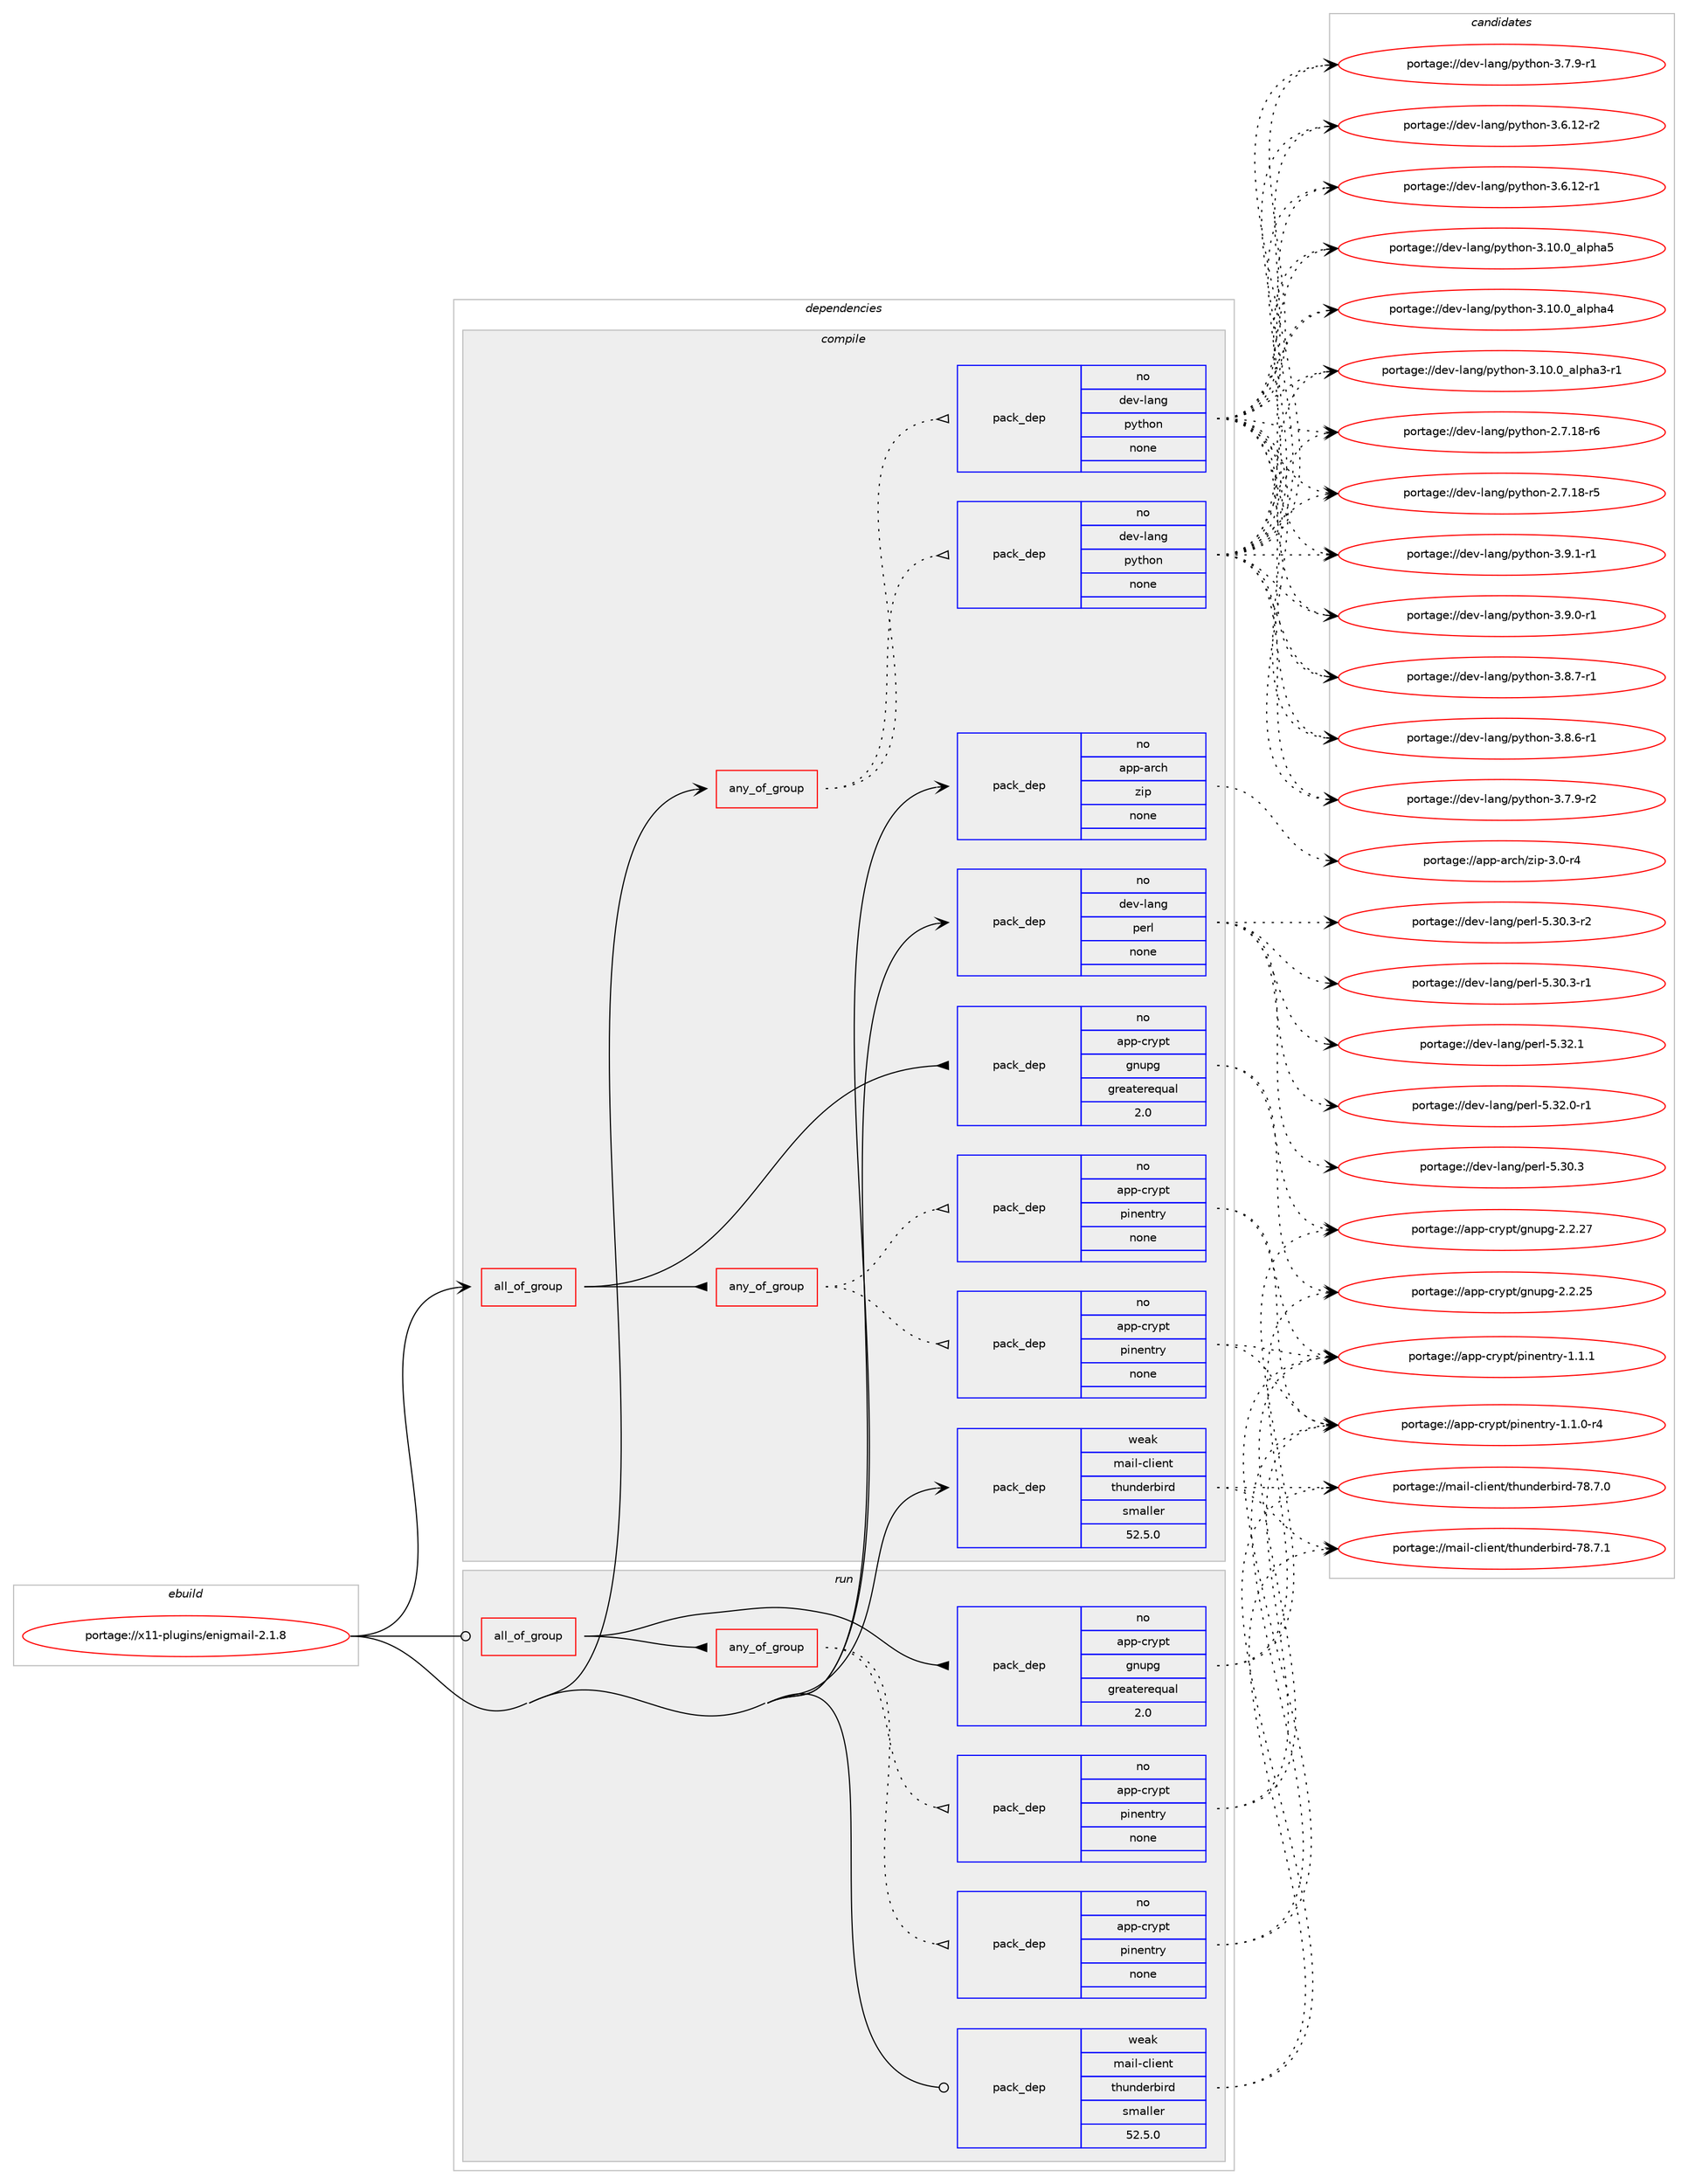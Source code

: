 digraph prolog {

# *************
# Graph options
# *************

newrank=true;
concentrate=true;
compound=true;
graph [rankdir=LR,fontname=Helvetica,fontsize=10,ranksep=1.5];#, ranksep=2.5, nodesep=0.2];
edge  [arrowhead=vee];
node  [fontname=Helvetica,fontsize=10];

# **********
# The ebuild
# **********

subgraph cluster_leftcol {
color=gray;
rank=same;
label=<<i>ebuild</i>>;
id [label="portage://x11-plugins/enigmail-2.1.8", color=red, width=4, href="../x11-plugins/enigmail-2.1.8.svg"];
}

# ****************
# The dependencies
# ****************

subgraph cluster_midcol {
color=gray;
label=<<i>dependencies</i>>;
subgraph cluster_compile {
fillcolor="#eeeeee";
style=filled;
label=<<i>compile</i>>;
subgraph all7 {
dependency1104 [label=<<TABLE BORDER="0" CELLBORDER="1" CELLSPACING="0" CELLPADDING="4"><TR><TD CELLPADDING="10">all_of_group</TD></TR></TABLE>>, shape=none, color=red];subgraph pack969 {
dependency1105 [label=<<TABLE BORDER="0" CELLBORDER="1" CELLSPACING="0" CELLPADDING="4" WIDTH="220"><TR><TD ROWSPAN="6" CELLPADDING="30">pack_dep</TD></TR><TR><TD WIDTH="110">no</TD></TR><TR><TD>app-crypt</TD></TR><TR><TD>gnupg</TD></TR><TR><TD>greaterequal</TD></TR><TR><TD>2.0</TD></TR></TABLE>>, shape=none, color=blue];
}
dependency1104:e -> dependency1105:w [weight=20,style="solid",arrowhead="inv"];
subgraph any19 {
dependency1106 [label=<<TABLE BORDER="0" CELLBORDER="1" CELLSPACING="0" CELLPADDING="4"><TR><TD CELLPADDING="10">any_of_group</TD></TR></TABLE>>, shape=none, color=red];subgraph pack970 {
dependency1107 [label=<<TABLE BORDER="0" CELLBORDER="1" CELLSPACING="0" CELLPADDING="4" WIDTH="220"><TR><TD ROWSPAN="6" CELLPADDING="30">pack_dep</TD></TR><TR><TD WIDTH="110">no</TD></TR><TR><TD>app-crypt</TD></TR><TR><TD>pinentry</TD></TR><TR><TD>none</TD></TR><TR><TD></TD></TR></TABLE>>, shape=none, color=blue];
}
dependency1106:e -> dependency1107:w [weight=20,style="dotted",arrowhead="oinv"];
subgraph pack971 {
dependency1108 [label=<<TABLE BORDER="0" CELLBORDER="1" CELLSPACING="0" CELLPADDING="4" WIDTH="220"><TR><TD ROWSPAN="6" CELLPADDING="30">pack_dep</TD></TR><TR><TD WIDTH="110">no</TD></TR><TR><TD>app-crypt</TD></TR><TR><TD>pinentry</TD></TR><TR><TD>none</TD></TR><TR><TD></TD></TR></TABLE>>, shape=none, color=blue];
}
dependency1106:e -> dependency1108:w [weight=20,style="dotted",arrowhead="oinv"];
}
dependency1104:e -> dependency1106:w [weight=20,style="solid",arrowhead="inv"];
}
id:e -> dependency1104:w [weight=20,style="solid",arrowhead="vee"];
subgraph any20 {
dependency1109 [label=<<TABLE BORDER="0" CELLBORDER="1" CELLSPACING="0" CELLPADDING="4"><TR><TD CELLPADDING="10">any_of_group</TD></TR></TABLE>>, shape=none, color=red];subgraph pack972 {
dependency1110 [label=<<TABLE BORDER="0" CELLBORDER="1" CELLSPACING="0" CELLPADDING="4" WIDTH="220"><TR><TD ROWSPAN="6" CELLPADDING="30">pack_dep</TD></TR><TR><TD WIDTH="110">no</TD></TR><TR><TD>dev-lang</TD></TR><TR><TD>python</TD></TR><TR><TD>none</TD></TR><TR><TD></TD></TR></TABLE>>, shape=none, color=blue];
}
dependency1109:e -> dependency1110:w [weight=20,style="dotted",arrowhead="oinv"];
subgraph pack973 {
dependency1111 [label=<<TABLE BORDER="0" CELLBORDER="1" CELLSPACING="0" CELLPADDING="4" WIDTH="220"><TR><TD ROWSPAN="6" CELLPADDING="30">pack_dep</TD></TR><TR><TD WIDTH="110">no</TD></TR><TR><TD>dev-lang</TD></TR><TR><TD>python</TD></TR><TR><TD>none</TD></TR><TR><TD></TD></TR></TABLE>>, shape=none, color=blue];
}
dependency1109:e -> dependency1111:w [weight=20,style="dotted",arrowhead="oinv"];
}
id:e -> dependency1109:w [weight=20,style="solid",arrowhead="vee"];
subgraph pack974 {
dependency1112 [label=<<TABLE BORDER="0" CELLBORDER="1" CELLSPACING="0" CELLPADDING="4" WIDTH="220"><TR><TD ROWSPAN="6" CELLPADDING="30">pack_dep</TD></TR><TR><TD WIDTH="110">no</TD></TR><TR><TD>app-arch</TD></TR><TR><TD>zip</TD></TR><TR><TD>none</TD></TR><TR><TD></TD></TR></TABLE>>, shape=none, color=blue];
}
id:e -> dependency1112:w [weight=20,style="solid",arrowhead="vee"];
subgraph pack975 {
dependency1113 [label=<<TABLE BORDER="0" CELLBORDER="1" CELLSPACING="0" CELLPADDING="4" WIDTH="220"><TR><TD ROWSPAN="6" CELLPADDING="30">pack_dep</TD></TR><TR><TD WIDTH="110">no</TD></TR><TR><TD>dev-lang</TD></TR><TR><TD>perl</TD></TR><TR><TD>none</TD></TR><TR><TD></TD></TR></TABLE>>, shape=none, color=blue];
}
id:e -> dependency1113:w [weight=20,style="solid",arrowhead="vee"];
subgraph pack976 {
dependency1114 [label=<<TABLE BORDER="0" CELLBORDER="1" CELLSPACING="0" CELLPADDING="4" WIDTH="220"><TR><TD ROWSPAN="6" CELLPADDING="30">pack_dep</TD></TR><TR><TD WIDTH="110">weak</TD></TR><TR><TD>mail-client</TD></TR><TR><TD>thunderbird</TD></TR><TR><TD>smaller</TD></TR><TR><TD>52.5.0</TD></TR></TABLE>>, shape=none, color=blue];
}
id:e -> dependency1114:w [weight=20,style="solid",arrowhead="vee"];
}
subgraph cluster_compileandrun {
fillcolor="#eeeeee";
style=filled;
label=<<i>compile and run</i>>;
}
subgraph cluster_run {
fillcolor="#eeeeee";
style=filled;
label=<<i>run</i>>;
subgraph all8 {
dependency1115 [label=<<TABLE BORDER="0" CELLBORDER="1" CELLSPACING="0" CELLPADDING="4"><TR><TD CELLPADDING="10">all_of_group</TD></TR></TABLE>>, shape=none, color=red];subgraph pack977 {
dependency1116 [label=<<TABLE BORDER="0" CELLBORDER="1" CELLSPACING="0" CELLPADDING="4" WIDTH="220"><TR><TD ROWSPAN="6" CELLPADDING="30">pack_dep</TD></TR><TR><TD WIDTH="110">no</TD></TR><TR><TD>app-crypt</TD></TR><TR><TD>gnupg</TD></TR><TR><TD>greaterequal</TD></TR><TR><TD>2.0</TD></TR></TABLE>>, shape=none, color=blue];
}
dependency1115:e -> dependency1116:w [weight=20,style="solid",arrowhead="inv"];
subgraph any21 {
dependency1117 [label=<<TABLE BORDER="0" CELLBORDER="1" CELLSPACING="0" CELLPADDING="4"><TR><TD CELLPADDING="10">any_of_group</TD></TR></TABLE>>, shape=none, color=red];subgraph pack978 {
dependency1118 [label=<<TABLE BORDER="0" CELLBORDER="1" CELLSPACING="0" CELLPADDING="4" WIDTH="220"><TR><TD ROWSPAN="6" CELLPADDING="30">pack_dep</TD></TR><TR><TD WIDTH="110">no</TD></TR><TR><TD>app-crypt</TD></TR><TR><TD>pinentry</TD></TR><TR><TD>none</TD></TR><TR><TD></TD></TR></TABLE>>, shape=none, color=blue];
}
dependency1117:e -> dependency1118:w [weight=20,style="dotted",arrowhead="oinv"];
subgraph pack979 {
dependency1119 [label=<<TABLE BORDER="0" CELLBORDER="1" CELLSPACING="0" CELLPADDING="4" WIDTH="220"><TR><TD ROWSPAN="6" CELLPADDING="30">pack_dep</TD></TR><TR><TD WIDTH="110">no</TD></TR><TR><TD>app-crypt</TD></TR><TR><TD>pinentry</TD></TR><TR><TD>none</TD></TR><TR><TD></TD></TR></TABLE>>, shape=none, color=blue];
}
dependency1117:e -> dependency1119:w [weight=20,style="dotted",arrowhead="oinv"];
}
dependency1115:e -> dependency1117:w [weight=20,style="solid",arrowhead="inv"];
}
id:e -> dependency1115:w [weight=20,style="solid",arrowhead="odot"];
subgraph pack980 {
dependency1120 [label=<<TABLE BORDER="0" CELLBORDER="1" CELLSPACING="0" CELLPADDING="4" WIDTH="220"><TR><TD ROWSPAN="6" CELLPADDING="30">pack_dep</TD></TR><TR><TD WIDTH="110">weak</TD></TR><TR><TD>mail-client</TD></TR><TR><TD>thunderbird</TD></TR><TR><TD>smaller</TD></TR><TR><TD>52.5.0</TD></TR></TABLE>>, shape=none, color=blue];
}
id:e -> dependency1120:w [weight=20,style="solid",arrowhead="odot"];
}
}

# **************
# The candidates
# **************

subgraph cluster_choices {
rank=same;
color=gray;
label=<<i>candidates</i>>;

subgraph choice969 {
color=black;
nodesep=1;
choice9711211245991141211121164710311011711210345504650465055 [label="portage://app-crypt/gnupg-2.2.27", color=red, width=4,href="../app-crypt/gnupg-2.2.27.svg"];
choice9711211245991141211121164710311011711210345504650465053 [label="portage://app-crypt/gnupg-2.2.25", color=red, width=4,href="../app-crypt/gnupg-2.2.25.svg"];
dependency1105:e -> choice9711211245991141211121164710311011711210345504650465055:w [style=dotted,weight="100"];
dependency1105:e -> choice9711211245991141211121164710311011711210345504650465053:w [style=dotted,weight="100"];
}
subgraph choice970 {
color=black;
nodesep=1;
choice97112112459911412111211647112105110101110116114121454946494649 [label="portage://app-crypt/pinentry-1.1.1", color=red, width=4,href="../app-crypt/pinentry-1.1.1.svg"];
choice971121124599114121112116471121051101011101161141214549464946484511452 [label="portage://app-crypt/pinentry-1.1.0-r4", color=red, width=4,href="../app-crypt/pinentry-1.1.0-r4.svg"];
dependency1107:e -> choice97112112459911412111211647112105110101110116114121454946494649:w [style=dotted,weight="100"];
dependency1107:e -> choice971121124599114121112116471121051101011101161141214549464946484511452:w [style=dotted,weight="100"];
}
subgraph choice971 {
color=black;
nodesep=1;
choice97112112459911412111211647112105110101110116114121454946494649 [label="portage://app-crypt/pinentry-1.1.1", color=red, width=4,href="../app-crypt/pinentry-1.1.1.svg"];
choice971121124599114121112116471121051101011101161141214549464946484511452 [label="portage://app-crypt/pinentry-1.1.0-r4", color=red, width=4,href="../app-crypt/pinentry-1.1.0-r4.svg"];
dependency1108:e -> choice97112112459911412111211647112105110101110116114121454946494649:w [style=dotted,weight="100"];
dependency1108:e -> choice971121124599114121112116471121051101011101161141214549464946484511452:w [style=dotted,weight="100"];
}
subgraph choice972 {
color=black;
nodesep=1;
choice1001011184510897110103471121211161041111104551465746494511449 [label="portage://dev-lang/python-3.9.1-r1", color=red, width=4,href="../dev-lang/python-3.9.1-r1.svg"];
choice1001011184510897110103471121211161041111104551465746484511449 [label="portage://dev-lang/python-3.9.0-r1", color=red, width=4,href="../dev-lang/python-3.9.0-r1.svg"];
choice1001011184510897110103471121211161041111104551465646554511449 [label="portage://dev-lang/python-3.8.7-r1", color=red, width=4,href="../dev-lang/python-3.8.7-r1.svg"];
choice1001011184510897110103471121211161041111104551465646544511449 [label="portage://dev-lang/python-3.8.6-r1", color=red, width=4,href="../dev-lang/python-3.8.6-r1.svg"];
choice1001011184510897110103471121211161041111104551465546574511450 [label="portage://dev-lang/python-3.7.9-r2", color=red, width=4,href="../dev-lang/python-3.7.9-r2.svg"];
choice1001011184510897110103471121211161041111104551465546574511449 [label="portage://dev-lang/python-3.7.9-r1", color=red, width=4,href="../dev-lang/python-3.7.9-r1.svg"];
choice100101118451089711010347112121116104111110455146544649504511450 [label="portage://dev-lang/python-3.6.12-r2", color=red, width=4,href="../dev-lang/python-3.6.12-r2.svg"];
choice100101118451089711010347112121116104111110455146544649504511449 [label="portage://dev-lang/python-3.6.12-r1", color=red, width=4,href="../dev-lang/python-3.6.12-r1.svg"];
choice1001011184510897110103471121211161041111104551464948464895971081121049753 [label="portage://dev-lang/python-3.10.0_alpha5", color=red, width=4,href="../dev-lang/python-3.10.0_alpha5.svg"];
choice1001011184510897110103471121211161041111104551464948464895971081121049752 [label="portage://dev-lang/python-3.10.0_alpha4", color=red, width=4,href="../dev-lang/python-3.10.0_alpha4.svg"];
choice10010111845108971101034711212111610411111045514649484648959710811210497514511449 [label="portage://dev-lang/python-3.10.0_alpha3-r1", color=red, width=4,href="../dev-lang/python-3.10.0_alpha3-r1.svg"];
choice100101118451089711010347112121116104111110455046554649564511454 [label="portage://dev-lang/python-2.7.18-r6", color=red, width=4,href="../dev-lang/python-2.7.18-r6.svg"];
choice100101118451089711010347112121116104111110455046554649564511453 [label="portage://dev-lang/python-2.7.18-r5", color=red, width=4,href="../dev-lang/python-2.7.18-r5.svg"];
dependency1110:e -> choice1001011184510897110103471121211161041111104551465746494511449:w [style=dotted,weight="100"];
dependency1110:e -> choice1001011184510897110103471121211161041111104551465746484511449:w [style=dotted,weight="100"];
dependency1110:e -> choice1001011184510897110103471121211161041111104551465646554511449:w [style=dotted,weight="100"];
dependency1110:e -> choice1001011184510897110103471121211161041111104551465646544511449:w [style=dotted,weight="100"];
dependency1110:e -> choice1001011184510897110103471121211161041111104551465546574511450:w [style=dotted,weight="100"];
dependency1110:e -> choice1001011184510897110103471121211161041111104551465546574511449:w [style=dotted,weight="100"];
dependency1110:e -> choice100101118451089711010347112121116104111110455146544649504511450:w [style=dotted,weight="100"];
dependency1110:e -> choice100101118451089711010347112121116104111110455146544649504511449:w [style=dotted,weight="100"];
dependency1110:e -> choice1001011184510897110103471121211161041111104551464948464895971081121049753:w [style=dotted,weight="100"];
dependency1110:e -> choice1001011184510897110103471121211161041111104551464948464895971081121049752:w [style=dotted,weight="100"];
dependency1110:e -> choice10010111845108971101034711212111610411111045514649484648959710811210497514511449:w [style=dotted,weight="100"];
dependency1110:e -> choice100101118451089711010347112121116104111110455046554649564511454:w [style=dotted,weight="100"];
dependency1110:e -> choice100101118451089711010347112121116104111110455046554649564511453:w [style=dotted,weight="100"];
}
subgraph choice973 {
color=black;
nodesep=1;
choice1001011184510897110103471121211161041111104551465746494511449 [label="portage://dev-lang/python-3.9.1-r1", color=red, width=4,href="../dev-lang/python-3.9.1-r1.svg"];
choice1001011184510897110103471121211161041111104551465746484511449 [label="portage://dev-lang/python-3.9.0-r1", color=red, width=4,href="../dev-lang/python-3.9.0-r1.svg"];
choice1001011184510897110103471121211161041111104551465646554511449 [label="portage://dev-lang/python-3.8.7-r1", color=red, width=4,href="../dev-lang/python-3.8.7-r1.svg"];
choice1001011184510897110103471121211161041111104551465646544511449 [label="portage://dev-lang/python-3.8.6-r1", color=red, width=4,href="../dev-lang/python-3.8.6-r1.svg"];
choice1001011184510897110103471121211161041111104551465546574511450 [label="portage://dev-lang/python-3.7.9-r2", color=red, width=4,href="../dev-lang/python-3.7.9-r2.svg"];
choice1001011184510897110103471121211161041111104551465546574511449 [label="portage://dev-lang/python-3.7.9-r1", color=red, width=4,href="../dev-lang/python-3.7.9-r1.svg"];
choice100101118451089711010347112121116104111110455146544649504511450 [label="portage://dev-lang/python-3.6.12-r2", color=red, width=4,href="../dev-lang/python-3.6.12-r2.svg"];
choice100101118451089711010347112121116104111110455146544649504511449 [label="portage://dev-lang/python-3.6.12-r1", color=red, width=4,href="../dev-lang/python-3.6.12-r1.svg"];
choice1001011184510897110103471121211161041111104551464948464895971081121049753 [label="portage://dev-lang/python-3.10.0_alpha5", color=red, width=4,href="../dev-lang/python-3.10.0_alpha5.svg"];
choice1001011184510897110103471121211161041111104551464948464895971081121049752 [label="portage://dev-lang/python-3.10.0_alpha4", color=red, width=4,href="../dev-lang/python-3.10.0_alpha4.svg"];
choice10010111845108971101034711212111610411111045514649484648959710811210497514511449 [label="portage://dev-lang/python-3.10.0_alpha3-r1", color=red, width=4,href="../dev-lang/python-3.10.0_alpha3-r1.svg"];
choice100101118451089711010347112121116104111110455046554649564511454 [label="portage://dev-lang/python-2.7.18-r6", color=red, width=4,href="../dev-lang/python-2.7.18-r6.svg"];
choice100101118451089711010347112121116104111110455046554649564511453 [label="portage://dev-lang/python-2.7.18-r5", color=red, width=4,href="../dev-lang/python-2.7.18-r5.svg"];
dependency1111:e -> choice1001011184510897110103471121211161041111104551465746494511449:w [style=dotted,weight="100"];
dependency1111:e -> choice1001011184510897110103471121211161041111104551465746484511449:w [style=dotted,weight="100"];
dependency1111:e -> choice1001011184510897110103471121211161041111104551465646554511449:w [style=dotted,weight="100"];
dependency1111:e -> choice1001011184510897110103471121211161041111104551465646544511449:w [style=dotted,weight="100"];
dependency1111:e -> choice1001011184510897110103471121211161041111104551465546574511450:w [style=dotted,weight="100"];
dependency1111:e -> choice1001011184510897110103471121211161041111104551465546574511449:w [style=dotted,weight="100"];
dependency1111:e -> choice100101118451089711010347112121116104111110455146544649504511450:w [style=dotted,weight="100"];
dependency1111:e -> choice100101118451089711010347112121116104111110455146544649504511449:w [style=dotted,weight="100"];
dependency1111:e -> choice1001011184510897110103471121211161041111104551464948464895971081121049753:w [style=dotted,weight="100"];
dependency1111:e -> choice1001011184510897110103471121211161041111104551464948464895971081121049752:w [style=dotted,weight="100"];
dependency1111:e -> choice10010111845108971101034711212111610411111045514649484648959710811210497514511449:w [style=dotted,weight="100"];
dependency1111:e -> choice100101118451089711010347112121116104111110455046554649564511454:w [style=dotted,weight="100"];
dependency1111:e -> choice100101118451089711010347112121116104111110455046554649564511453:w [style=dotted,weight="100"];
}
subgraph choice974 {
color=black;
nodesep=1;
choice9711211245971149910447122105112455146484511452 [label="portage://app-arch/zip-3.0-r4", color=red, width=4,href="../app-arch/zip-3.0-r4.svg"];
dependency1112:e -> choice9711211245971149910447122105112455146484511452:w [style=dotted,weight="100"];
}
subgraph choice975 {
color=black;
nodesep=1;
choice10010111845108971101034711210111410845534651504649 [label="portage://dev-lang/perl-5.32.1", color=red, width=4,href="../dev-lang/perl-5.32.1.svg"];
choice100101118451089711010347112101114108455346515046484511449 [label="portage://dev-lang/perl-5.32.0-r1", color=red, width=4,href="../dev-lang/perl-5.32.0-r1.svg"];
choice100101118451089711010347112101114108455346514846514511450 [label="portage://dev-lang/perl-5.30.3-r2", color=red, width=4,href="../dev-lang/perl-5.30.3-r2.svg"];
choice100101118451089711010347112101114108455346514846514511449 [label="portage://dev-lang/perl-5.30.3-r1", color=red, width=4,href="../dev-lang/perl-5.30.3-r1.svg"];
choice10010111845108971101034711210111410845534651484651 [label="portage://dev-lang/perl-5.30.3", color=red, width=4,href="../dev-lang/perl-5.30.3.svg"];
dependency1113:e -> choice10010111845108971101034711210111410845534651504649:w [style=dotted,weight="100"];
dependency1113:e -> choice100101118451089711010347112101114108455346515046484511449:w [style=dotted,weight="100"];
dependency1113:e -> choice100101118451089711010347112101114108455346514846514511450:w [style=dotted,weight="100"];
dependency1113:e -> choice100101118451089711010347112101114108455346514846514511449:w [style=dotted,weight="100"];
dependency1113:e -> choice10010111845108971101034711210111410845534651484651:w [style=dotted,weight="100"];
}
subgraph choice976 {
color=black;
nodesep=1;
choice109971051084599108105101110116471161041171101001011149810511410045555646554649 [label="portage://mail-client/thunderbird-78.7.1", color=red, width=4,href="../mail-client/thunderbird-78.7.1.svg"];
choice109971051084599108105101110116471161041171101001011149810511410045555646554648 [label="portage://mail-client/thunderbird-78.7.0", color=red, width=4,href="../mail-client/thunderbird-78.7.0.svg"];
dependency1114:e -> choice109971051084599108105101110116471161041171101001011149810511410045555646554649:w [style=dotted,weight="100"];
dependency1114:e -> choice109971051084599108105101110116471161041171101001011149810511410045555646554648:w [style=dotted,weight="100"];
}
subgraph choice977 {
color=black;
nodesep=1;
choice9711211245991141211121164710311011711210345504650465055 [label="portage://app-crypt/gnupg-2.2.27", color=red, width=4,href="../app-crypt/gnupg-2.2.27.svg"];
choice9711211245991141211121164710311011711210345504650465053 [label="portage://app-crypt/gnupg-2.2.25", color=red, width=4,href="../app-crypt/gnupg-2.2.25.svg"];
dependency1116:e -> choice9711211245991141211121164710311011711210345504650465055:w [style=dotted,weight="100"];
dependency1116:e -> choice9711211245991141211121164710311011711210345504650465053:w [style=dotted,weight="100"];
}
subgraph choice978 {
color=black;
nodesep=1;
choice97112112459911412111211647112105110101110116114121454946494649 [label="portage://app-crypt/pinentry-1.1.1", color=red, width=4,href="../app-crypt/pinentry-1.1.1.svg"];
choice971121124599114121112116471121051101011101161141214549464946484511452 [label="portage://app-crypt/pinentry-1.1.0-r4", color=red, width=4,href="../app-crypt/pinentry-1.1.0-r4.svg"];
dependency1118:e -> choice97112112459911412111211647112105110101110116114121454946494649:w [style=dotted,weight="100"];
dependency1118:e -> choice971121124599114121112116471121051101011101161141214549464946484511452:w [style=dotted,weight="100"];
}
subgraph choice979 {
color=black;
nodesep=1;
choice97112112459911412111211647112105110101110116114121454946494649 [label="portage://app-crypt/pinentry-1.1.1", color=red, width=4,href="../app-crypt/pinentry-1.1.1.svg"];
choice971121124599114121112116471121051101011101161141214549464946484511452 [label="portage://app-crypt/pinentry-1.1.0-r4", color=red, width=4,href="../app-crypt/pinentry-1.1.0-r4.svg"];
dependency1119:e -> choice97112112459911412111211647112105110101110116114121454946494649:w [style=dotted,weight="100"];
dependency1119:e -> choice971121124599114121112116471121051101011101161141214549464946484511452:w [style=dotted,weight="100"];
}
subgraph choice980 {
color=black;
nodesep=1;
choice109971051084599108105101110116471161041171101001011149810511410045555646554649 [label="portage://mail-client/thunderbird-78.7.1", color=red, width=4,href="../mail-client/thunderbird-78.7.1.svg"];
choice109971051084599108105101110116471161041171101001011149810511410045555646554648 [label="portage://mail-client/thunderbird-78.7.0", color=red, width=4,href="../mail-client/thunderbird-78.7.0.svg"];
dependency1120:e -> choice109971051084599108105101110116471161041171101001011149810511410045555646554649:w [style=dotted,weight="100"];
dependency1120:e -> choice109971051084599108105101110116471161041171101001011149810511410045555646554648:w [style=dotted,weight="100"];
}
}

}
